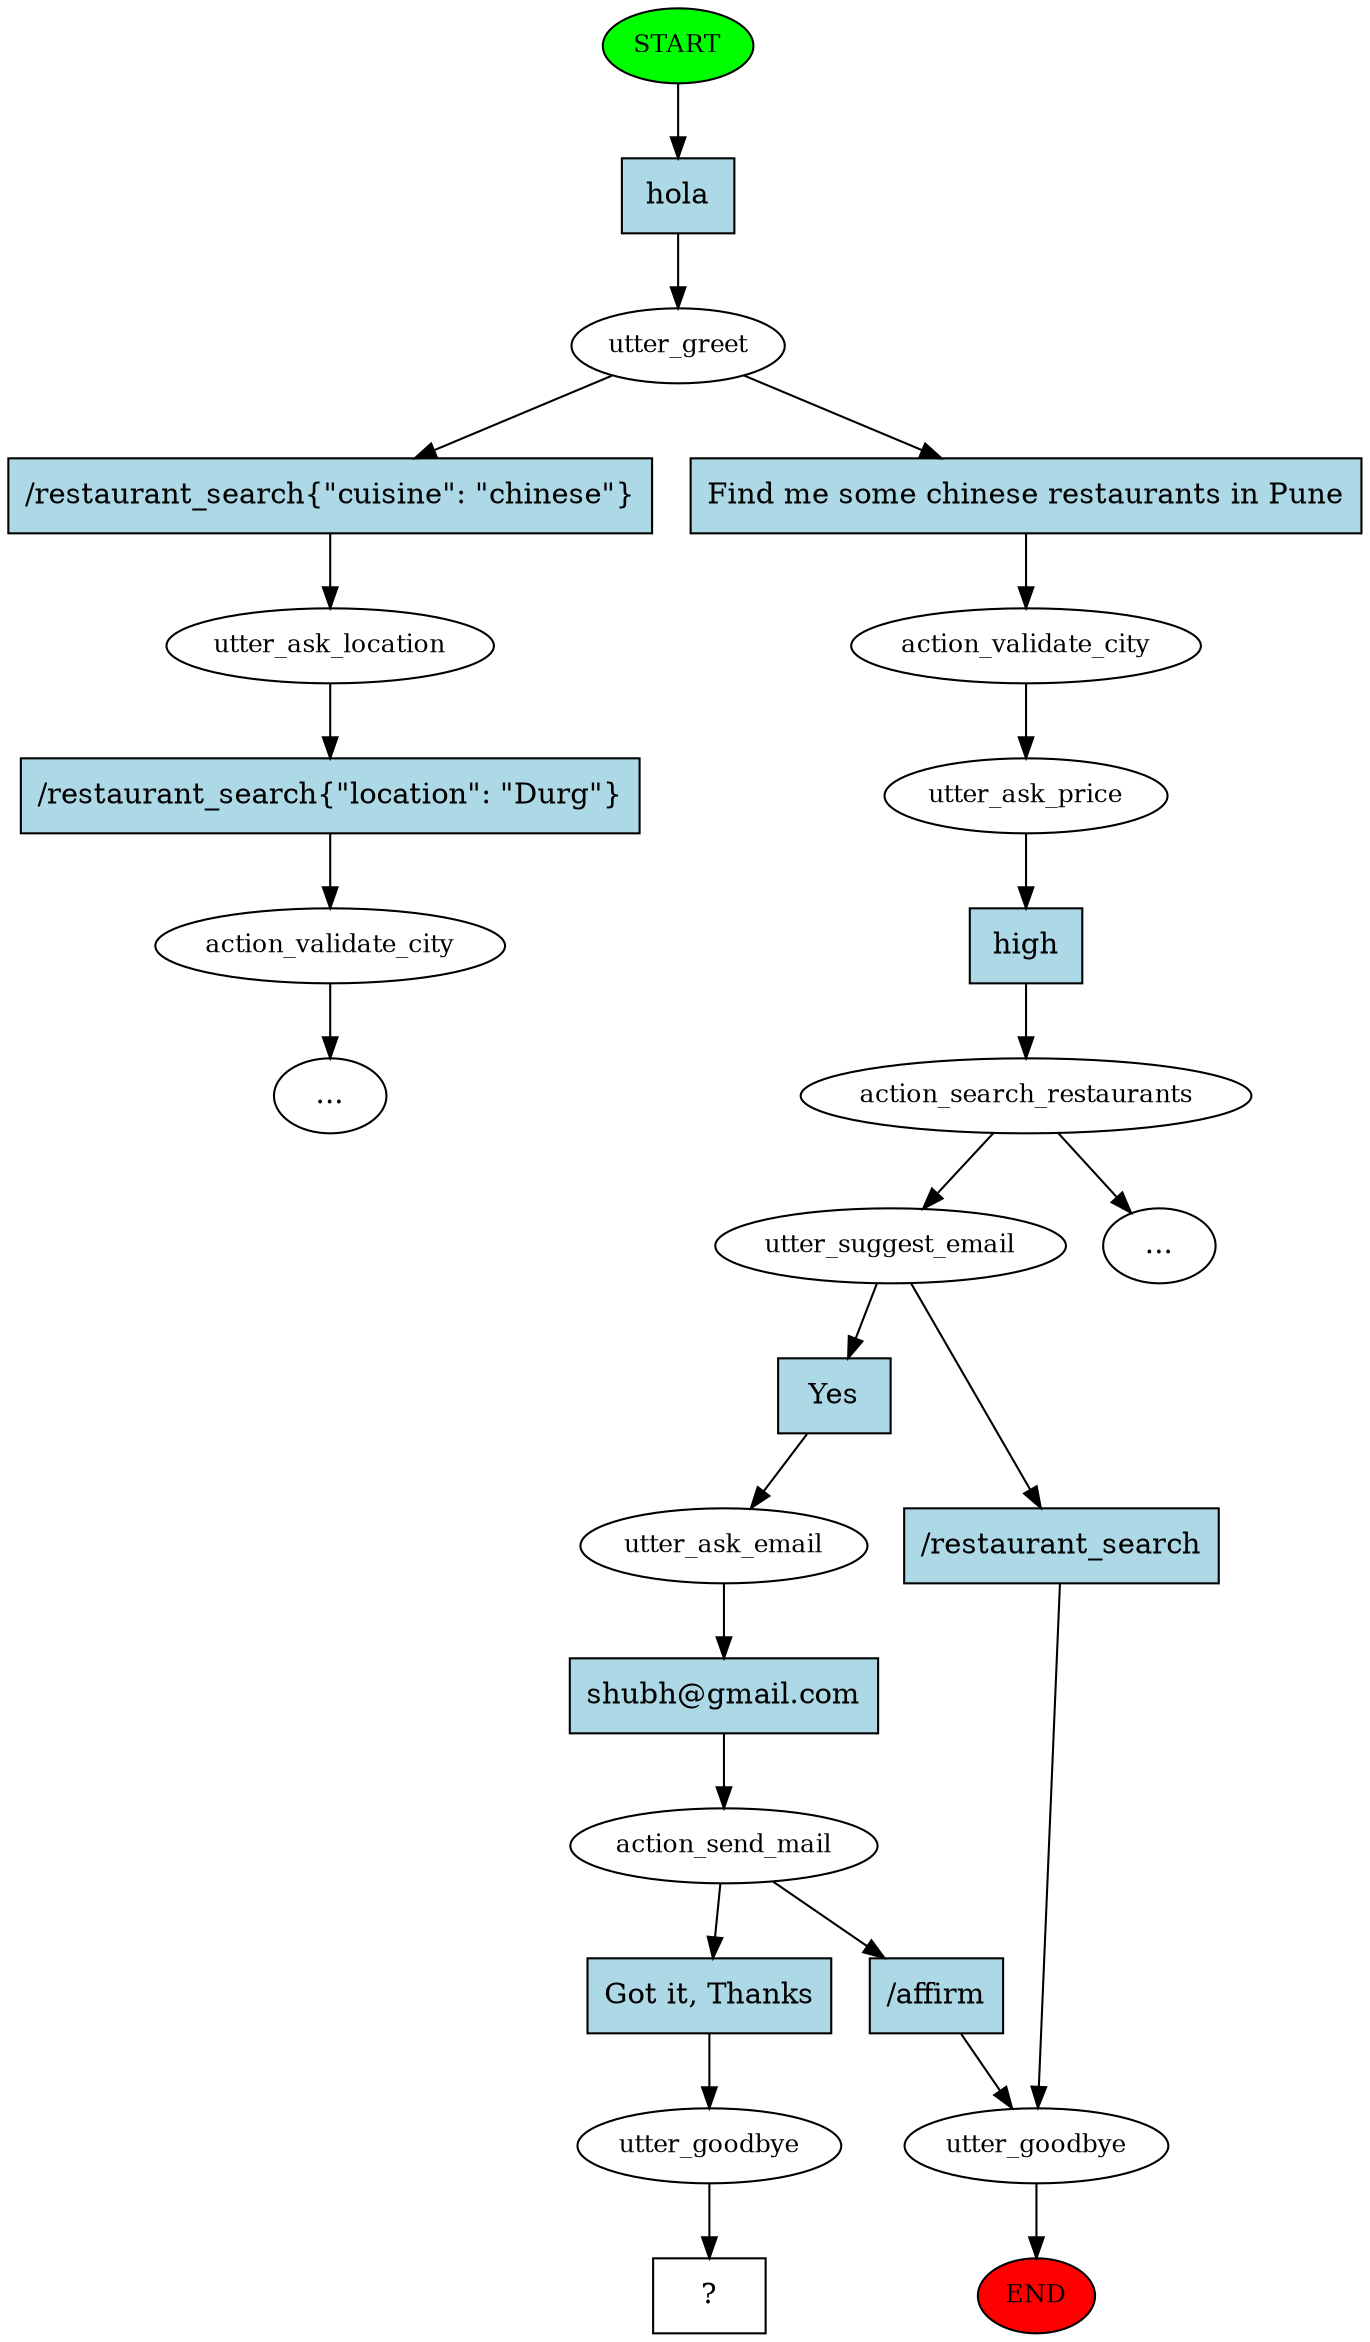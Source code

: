 digraph  {
0 [class="start active", fillcolor=green, fontsize=12, label=START, style=filled];
"-1" [class=end, fillcolor=red, fontsize=12, label=END, style=filled];
1 [class=active, fontsize=12, label=utter_greet];
2 [class="", fontsize=12, label=utter_ask_location];
3 [class="", fontsize=12, label=action_validate_city];
"-10" [class=ellipsis, label="..."];
26 [class=active, fontsize=12, label=action_validate_city];
27 [class=active, fontsize=12, label=utter_ask_price];
28 [class=active, fontsize=12, label=action_search_restaurants];
29 [class=active, fontsize=12, label=utter_suggest_email];
30 [class=active, fontsize=12, label=utter_ask_email];
31 [class=active, fontsize=12, label=action_send_mail];
32 [class="", fontsize=12, label=utter_goodbye];
"-12" [class=ellipsis, label="..."];
54 [class=active, fontsize=12, label=utter_goodbye];
55 [class="intent dashed active", label="  ?  ", shape=rect];
56 [class="intent active", fillcolor=lightblue, label=hola, shape=rect, style=filled];
57 [class=intent, fillcolor=lightblue, label="/restaurant_search\{\"cuisine\":\ \"chinese\"\}", shape=rect, style=filled];
58 [class="intent active", fillcolor=lightblue, label="Find\ me\ some\ chinese\ restaurants\ in\ Pune", shape=rect, style=filled];
59 [class=intent, fillcolor=lightblue, label="/restaurant_search\{\"location\":\ \"Durg\"\}", shape=rect, style=filled];
60 [class="intent active", fillcolor=lightblue, label=high, shape=rect, style=filled];
61 [class="intent active", fillcolor=lightblue, label=Yes, shape=rect, style=filled];
62 [class=intent, fillcolor=lightblue, label="/restaurant_search", shape=rect, style=filled];
63 [class="intent active", fillcolor=lightblue, label="shubh@gmail\.com", shape=rect, style=filled];
64 [class=intent, fillcolor=lightblue, label="/affirm", shape=rect, style=filled];
65 [class="intent active", fillcolor=lightblue, label="Got\ it,\ Thanks", shape=rect, style=filled];
0 -> 56  [class=active, key=0];
1 -> 57  [class="", key=0];
1 -> 58  [class=active, key=0];
2 -> 59  [class="", key=0];
3 -> "-10"  [class="", key=NONE, label=""];
26 -> 27  [class=active, key=NONE, label=""];
27 -> 60  [class=active, key=0];
28 -> 29  [class=active, key=NONE, label=""];
28 -> "-12"  [class="", key=NONE, label=""];
29 -> 61  [class=active, key=0];
29 -> 62  [class="", key=0];
30 -> 63  [class=active, key=0];
31 -> 64  [class="", key=0];
31 -> 65  [class=active, key=0];
32 -> "-1"  [class="", key=NONE, label=""];
54 -> 55  [class=active, key=NONE, label=""];
56 -> 1  [class=active, key=0];
57 -> 2  [class="", key=0];
58 -> 26  [class=active, key=0];
59 -> 3  [class="", key=0];
60 -> 28  [class=active, key=0];
61 -> 30  [class=active, key=0];
62 -> 32  [class="", key=0];
63 -> 31  [class=active, key=0];
64 -> 32  [class="", key=0];
65 -> 54  [class=active, key=0];
}
